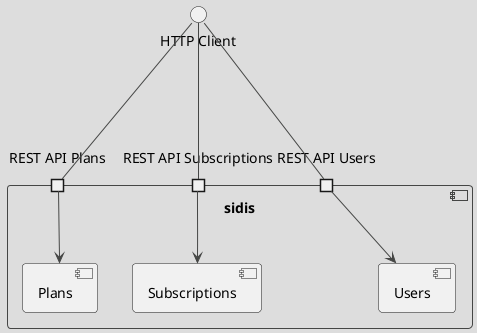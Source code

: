 @startuml
'https://plantuml.com/component-diagram

!theme toy

component "sidis" {
    portin "REST API Plans" as apiP
    portin "REST API Subscriptions" as apiS
    portin "REST API Users" as apiU
    component "Plans" as plans
    component "Subscriptions" as subscriptions
    component "Users" as users
}

interface "HTTP Client" as HTTP

apiP --> plans
apiS --> subscriptions
apiU --> users

HTTP --- apiP
HTTP --- apiS
HTTP --- apiU

@enduml